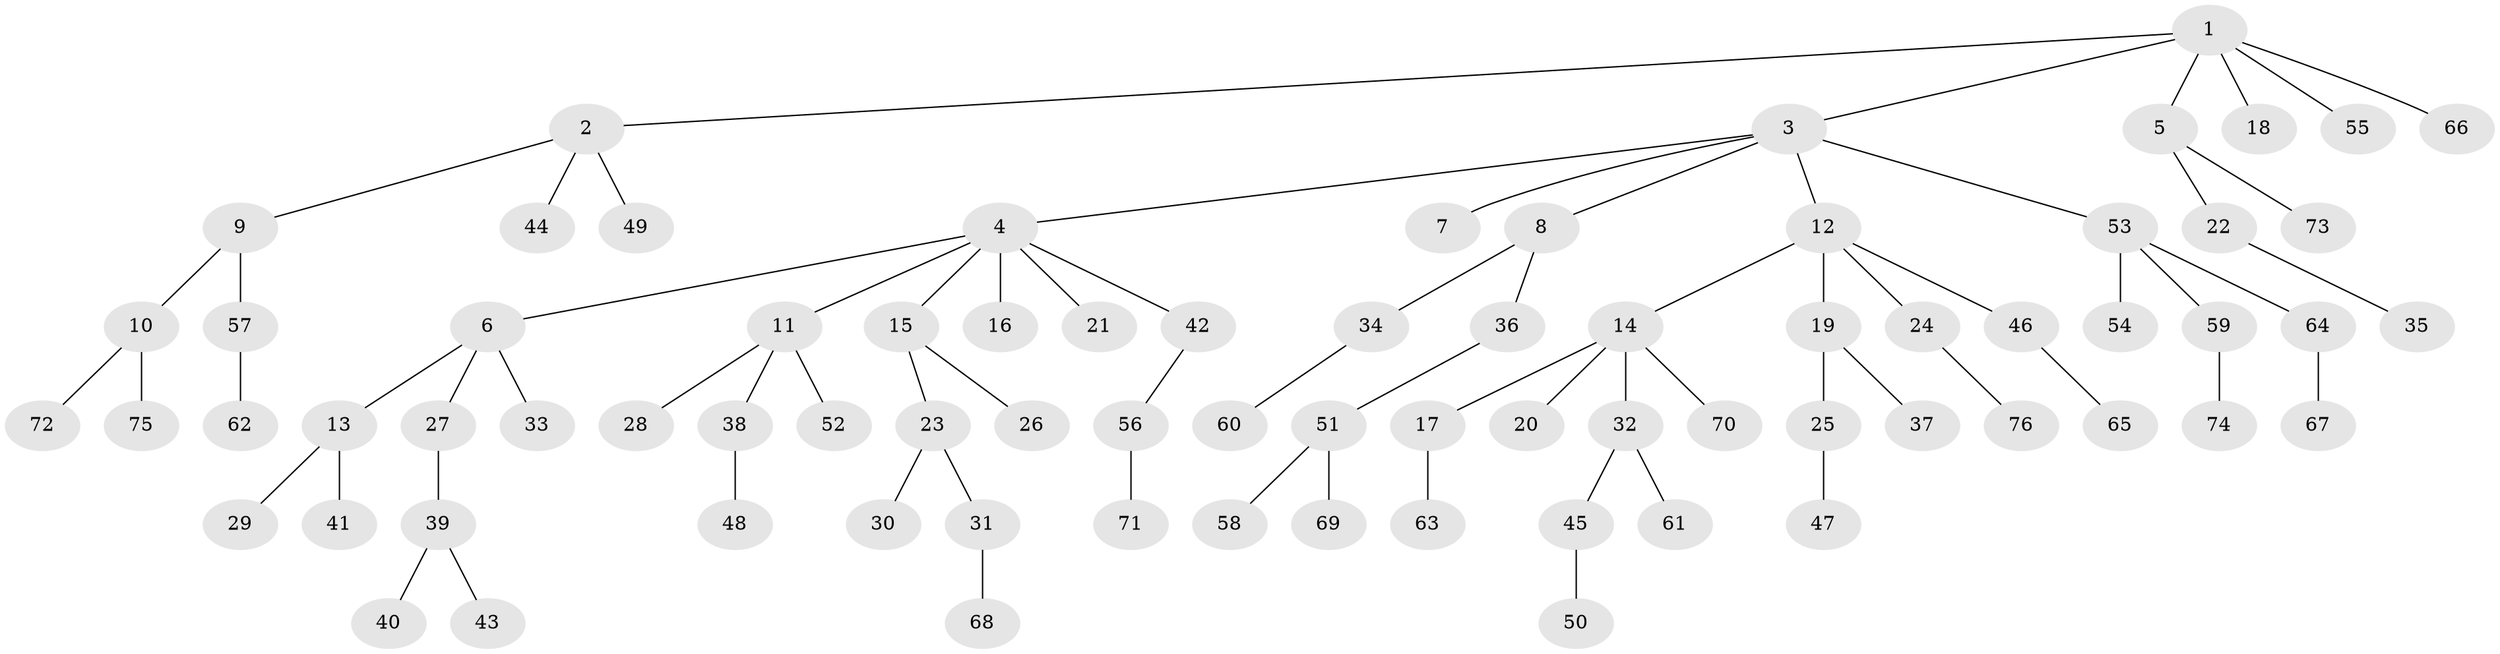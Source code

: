 // coarse degree distribution, {5: 0.04081632653061224, 3: 0.04081632653061224, 9: 0.02040816326530612, 6: 0.02040816326530612, 2: 0.20408163265306123, 1: 0.5918367346938775, 4: 0.08163265306122448}
// Generated by graph-tools (version 1.1) at 2025/24/03/03/25 07:24:08]
// undirected, 76 vertices, 75 edges
graph export_dot {
graph [start="1"]
  node [color=gray90,style=filled];
  1;
  2;
  3;
  4;
  5;
  6;
  7;
  8;
  9;
  10;
  11;
  12;
  13;
  14;
  15;
  16;
  17;
  18;
  19;
  20;
  21;
  22;
  23;
  24;
  25;
  26;
  27;
  28;
  29;
  30;
  31;
  32;
  33;
  34;
  35;
  36;
  37;
  38;
  39;
  40;
  41;
  42;
  43;
  44;
  45;
  46;
  47;
  48;
  49;
  50;
  51;
  52;
  53;
  54;
  55;
  56;
  57;
  58;
  59;
  60;
  61;
  62;
  63;
  64;
  65;
  66;
  67;
  68;
  69;
  70;
  71;
  72;
  73;
  74;
  75;
  76;
  1 -- 2;
  1 -- 3;
  1 -- 5;
  1 -- 18;
  1 -- 55;
  1 -- 66;
  2 -- 9;
  2 -- 44;
  2 -- 49;
  3 -- 4;
  3 -- 7;
  3 -- 8;
  3 -- 12;
  3 -- 53;
  4 -- 6;
  4 -- 11;
  4 -- 15;
  4 -- 16;
  4 -- 21;
  4 -- 42;
  5 -- 22;
  5 -- 73;
  6 -- 13;
  6 -- 27;
  6 -- 33;
  8 -- 34;
  8 -- 36;
  9 -- 10;
  9 -- 57;
  10 -- 72;
  10 -- 75;
  11 -- 28;
  11 -- 38;
  11 -- 52;
  12 -- 14;
  12 -- 19;
  12 -- 24;
  12 -- 46;
  13 -- 29;
  13 -- 41;
  14 -- 17;
  14 -- 20;
  14 -- 32;
  14 -- 70;
  15 -- 23;
  15 -- 26;
  17 -- 63;
  19 -- 25;
  19 -- 37;
  22 -- 35;
  23 -- 30;
  23 -- 31;
  24 -- 76;
  25 -- 47;
  27 -- 39;
  31 -- 68;
  32 -- 45;
  32 -- 61;
  34 -- 60;
  36 -- 51;
  38 -- 48;
  39 -- 40;
  39 -- 43;
  42 -- 56;
  45 -- 50;
  46 -- 65;
  51 -- 58;
  51 -- 69;
  53 -- 54;
  53 -- 59;
  53 -- 64;
  56 -- 71;
  57 -- 62;
  59 -- 74;
  64 -- 67;
}
